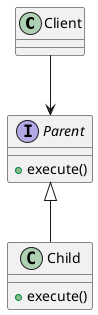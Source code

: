 @startuml

class Client

interface Parent {
+execute()
}

class Child {
+execute()
}

Parent <|-- Child
Client --> Parent

@enduml